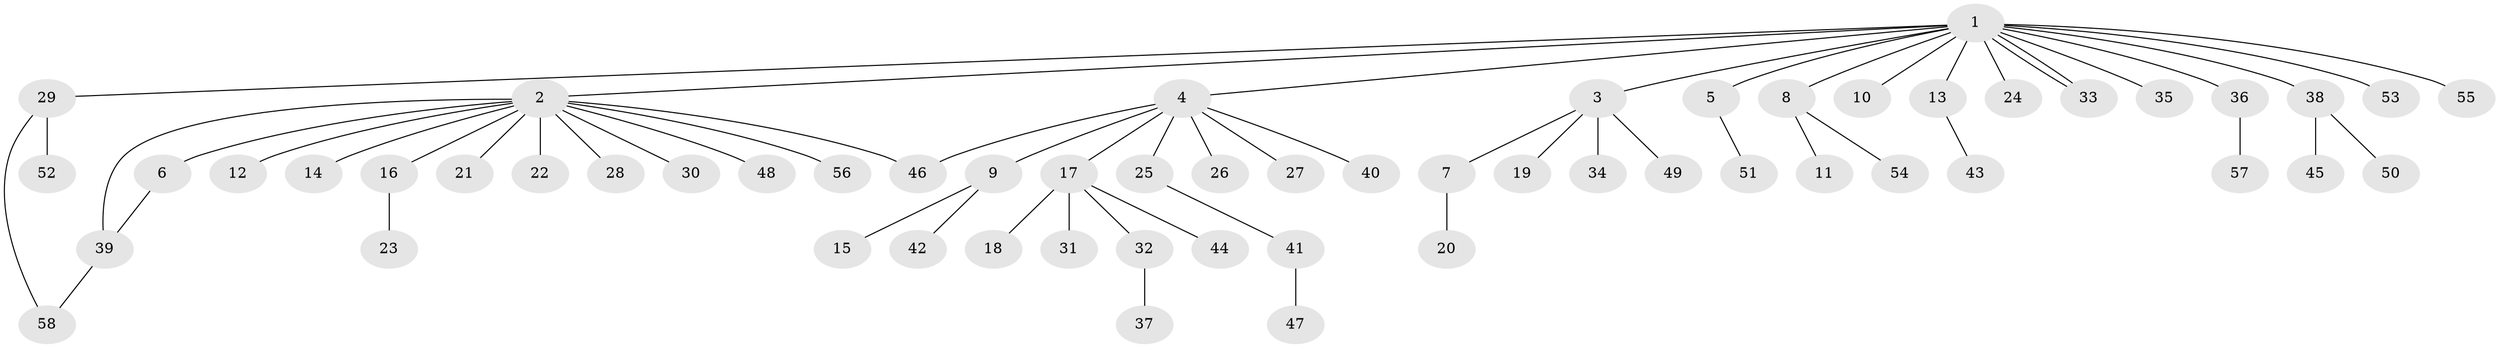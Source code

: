 // Generated by graph-tools (version 1.1) at 2025/35/03/09/25 02:35:44]
// undirected, 58 vertices, 61 edges
graph export_dot {
graph [start="1"]
  node [color=gray90,style=filled];
  1;
  2;
  3;
  4;
  5;
  6;
  7;
  8;
  9;
  10;
  11;
  12;
  13;
  14;
  15;
  16;
  17;
  18;
  19;
  20;
  21;
  22;
  23;
  24;
  25;
  26;
  27;
  28;
  29;
  30;
  31;
  32;
  33;
  34;
  35;
  36;
  37;
  38;
  39;
  40;
  41;
  42;
  43;
  44;
  45;
  46;
  47;
  48;
  49;
  50;
  51;
  52;
  53;
  54;
  55;
  56;
  57;
  58;
  1 -- 2;
  1 -- 3;
  1 -- 4;
  1 -- 5;
  1 -- 8;
  1 -- 10;
  1 -- 13;
  1 -- 24;
  1 -- 29;
  1 -- 33;
  1 -- 33;
  1 -- 35;
  1 -- 36;
  1 -- 38;
  1 -- 53;
  1 -- 55;
  2 -- 6;
  2 -- 12;
  2 -- 14;
  2 -- 16;
  2 -- 21;
  2 -- 22;
  2 -- 28;
  2 -- 30;
  2 -- 39;
  2 -- 46;
  2 -- 48;
  2 -- 56;
  3 -- 7;
  3 -- 19;
  3 -- 34;
  3 -- 49;
  4 -- 9;
  4 -- 17;
  4 -- 25;
  4 -- 26;
  4 -- 27;
  4 -- 40;
  4 -- 46;
  5 -- 51;
  6 -- 39;
  7 -- 20;
  8 -- 11;
  8 -- 54;
  9 -- 15;
  9 -- 42;
  13 -- 43;
  16 -- 23;
  17 -- 18;
  17 -- 31;
  17 -- 32;
  17 -- 44;
  25 -- 41;
  29 -- 52;
  29 -- 58;
  32 -- 37;
  36 -- 57;
  38 -- 45;
  38 -- 50;
  39 -- 58;
  41 -- 47;
}
